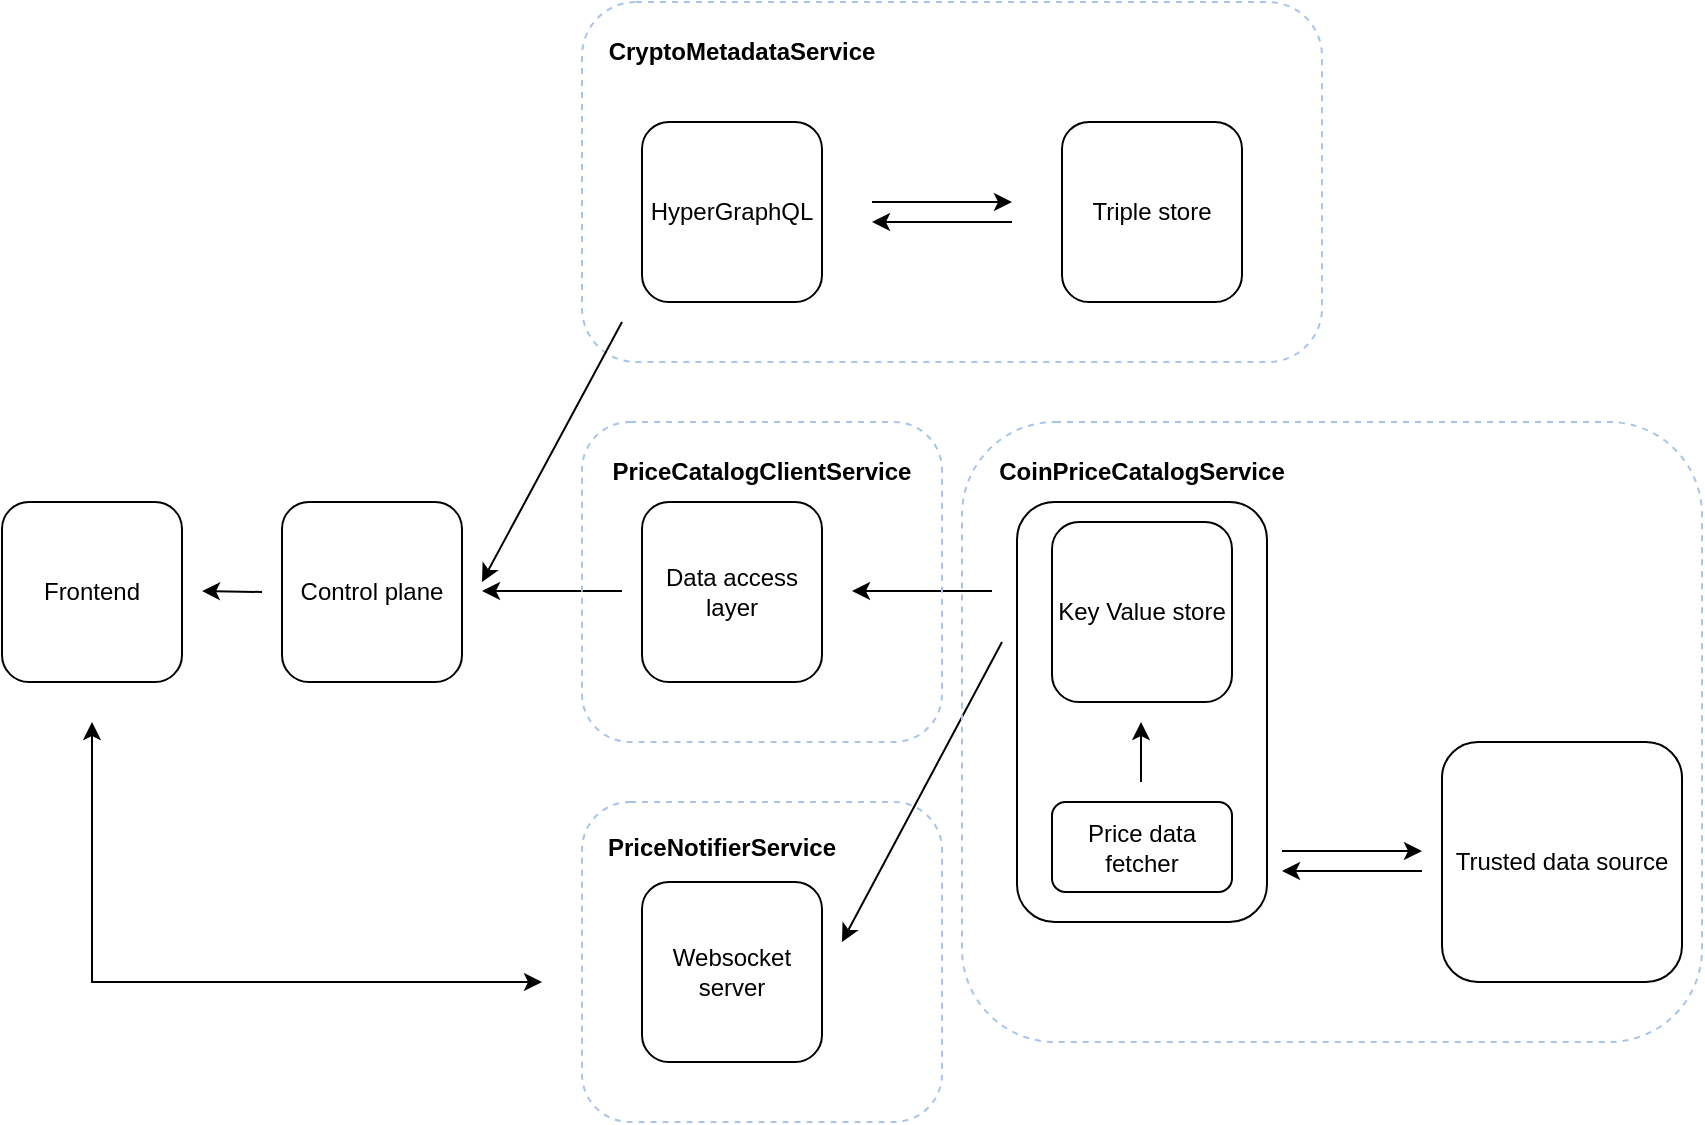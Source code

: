 <mxfile>
    <diagram id="CgBy0lFpVCReJwN6OkoY" name="Overview">
        <mxGraphModel dx="1370" dy="689" grid="1" gridSize="10" guides="1" tooltips="1" connect="1" arrows="1" fold="1" page="1" pageScale="1" pageWidth="850" pageHeight="1100" math="0" shadow="0">
            <root>
                <mxCell id="0"/>
                <mxCell id="1" parent="0"/>
                <mxCell id="VY4cwxb0uLbIG4QLXwEP-26" value="" style="rounded=1;whiteSpace=wrap;html=1;fillColor=none;strokeColor=#A9C4EB;dashed=1;" parent="1" vertex="1">
                    <mxGeometry x="290" y="140" width="370" height="180" as="geometry"/>
                </mxCell>
                <mxCell id="VY4cwxb0uLbIG4QLXwEP-6" value="" style="rounded=1;whiteSpace=wrap;html=1;" parent="1" vertex="1">
                    <mxGeometry x="507.5" y="390" width="125" height="210" as="geometry"/>
                </mxCell>
                <mxCell id="VY4cwxb0uLbIG4QLXwEP-2" value="Frontend" style="rounded=1;whiteSpace=wrap;html=1;" parent="1" vertex="1">
                    <mxGeometry y="390" width="90" height="90" as="geometry"/>
                </mxCell>
                <mxCell id="VY4cwxb0uLbIG4QLXwEP-3" value="&lt;div&gt;Triple store&lt;/div&gt;" style="rounded=1;whiteSpace=wrap;html=1;" parent="1" vertex="1">
                    <mxGeometry x="530" y="200" width="90" height="90" as="geometry"/>
                </mxCell>
                <mxCell id="VY4cwxb0uLbIG4QLXwEP-4" value="HyperGraphQL" style="rounded=1;whiteSpace=wrap;html=1;" parent="1" vertex="1">
                    <mxGeometry x="320" y="200" width="90" height="90" as="geometry"/>
                </mxCell>
                <mxCell id="VY4cwxb0uLbIG4QLXwEP-5" value="&lt;div&gt;Key Value store&lt;/div&gt;" style="rounded=1;whiteSpace=wrap;html=1;" parent="1" vertex="1">
                    <mxGeometry x="525" y="400" width="90" height="90" as="geometry"/>
                </mxCell>
                <mxCell id="VY4cwxb0uLbIG4QLXwEP-7" value="&lt;div&gt;Price data fetcher&lt;/div&gt;" style="rounded=1;whiteSpace=wrap;html=1;" parent="1" vertex="1">
                    <mxGeometry x="525" y="540" width="90" height="45" as="geometry"/>
                </mxCell>
                <mxCell id="VY4cwxb0uLbIG4QLXwEP-9" value="&lt;div&gt;Trusted data source&lt;/div&gt;" style="rounded=1;whiteSpace=wrap;html=1;" parent="1" vertex="1">
                    <mxGeometry x="720" y="510" width="120" height="120" as="geometry"/>
                </mxCell>
                <mxCell id="VY4cwxb0uLbIG4QLXwEP-11" value="" style="endArrow=classic;html=1;rounded=0;" parent="1" edge="1">
                    <mxGeometry width="50" height="50" relative="1" as="geometry">
                        <mxPoint x="640" y="564.5" as="sourcePoint"/>
                        <mxPoint x="710" y="564.5" as="targetPoint"/>
                    </mxGeometry>
                </mxCell>
                <mxCell id="VY4cwxb0uLbIG4QLXwEP-12" value="" style="endArrow=classic;html=1;rounded=0;" parent="1" edge="1">
                    <mxGeometry width="50" height="50" relative="1" as="geometry">
                        <mxPoint x="710" y="574.5" as="sourcePoint"/>
                        <mxPoint x="640" y="574.5" as="targetPoint"/>
                    </mxGeometry>
                </mxCell>
                <mxCell id="VY4cwxb0uLbIG4QLXwEP-13" value="" style="endArrow=classic;html=1;rounded=0;" parent="1" edge="1">
                    <mxGeometry width="50" height="50" relative="1" as="geometry">
                        <mxPoint x="569.5" y="530" as="sourcePoint"/>
                        <mxPoint x="569.5" y="500" as="targetPoint"/>
                    </mxGeometry>
                </mxCell>
                <mxCell id="VY4cwxb0uLbIG4QLXwEP-14" value="Data access layer" style="rounded=1;whiteSpace=wrap;html=1;" parent="1" vertex="1">
                    <mxGeometry x="320" y="390" width="90" height="90" as="geometry"/>
                </mxCell>
                <mxCell id="VY4cwxb0uLbIG4QLXwEP-15" value="" style="endArrow=classic;html=1;rounded=0;" parent="1" edge="1">
                    <mxGeometry width="50" height="50" relative="1" as="geometry">
                        <mxPoint x="500" y="460" as="sourcePoint"/>
                        <mxPoint x="420" y="610" as="targetPoint"/>
                    </mxGeometry>
                </mxCell>
                <mxCell id="VY4cwxb0uLbIG4QLXwEP-16" value="" style="endArrow=classic;html=1;rounded=0;" parent="1" edge="1">
                    <mxGeometry width="50" height="50" relative="1" as="geometry">
                        <mxPoint x="435" y="240" as="sourcePoint"/>
                        <mxPoint x="505" y="240" as="targetPoint"/>
                    </mxGeometry>
                </mxCell>
                <mxCell id="VY4cwxb0uLbIG4QLXwEP-17" value="" style="endArrow=classic;html=1;rounded=0;" parent="1" edge="1">
                    <mxGeometry width="50" height="50" relative="1" as="geometry">
                        <mxPoint x="505" y="250" as="sourcePoint"/>
                        <mxPoint x="435" y="250" as="targetPoint"/>
                    </mxGeometry>
                </mxCell>
                <mxCell id="VY4cwxb0uLbIG4QLXwEP-18" value="&lt;div&gt;Control plane&lt;/div&gt;" style="rounded=1;whiteSpace=wrap;html=1;" parent="1" vertex="1">
                    <mxGeometry x="140" y="390" width="90" height="90" as="geometry"/>
                </mxCell>
                <mxCell id="VY4cwxb0uLbIG4QLXwEP-19" value="&lt;div&gt;Websocket server&lt;/div&gt;" style="rounded=1;whiteSpace=wrap;html=1;" parent="1" vertex="1">
                    <mxGeometry x="320" y="580" width="90" height="90" as="geometry"/>
                </mxCell>
                <mxCell id="VY4cwxb0uLbIG4QLXwEP-20" value="" style="endArrow=classic;html=1;rounded=0;" parent="1" edge="1">
                    <mxGeometry width="50" height="50" relative="1" as="geometry">
                        <mxPoint x="495" y="434.5" as="sourcePoint"/>
                        <mxPoint x="425" y="434.5" as="targetPoint"/>
                    </mxGeometry>
                </mxCell>
                <mxCell id="VY4cwxb0uLbIG4QLXwEP-21" value="" style="endArrow=classic;startArrow=classic;html=1;rounded=0;" parent="1" edge="1">
                    <mxGeometry width="50" height="50" relative="1" as="geometry">
                        <mxPoint x="45" y="500" as="sourcePoint"/>
                        <mxPoint x="270" y="630" as="targetPoint"/>
                        <Array as="points">
                            <mxPoint x="45" y="630"/>
                        </Array>
                    </mxGeometry>
                </mxCell>
                <mxCell id="VY4cwxb0uLbIG4QLXwEP-22" value="" style="endArrow=classic;html=1;rounded=0;" parent="1" edge="1">
                    <mxGeometry width="50" height="50" relative="1" as="geometry">
                        <mxPoint x="310" y="300" as="sourcePoint"/>
                        <mxPoint x="240" y="430" as="targetPoint"/>
                    </mxGeometry>
                </mxCell>
                <mxCell id="VY4cwxb0uLbIG4QLXwEP-23" value="" style="endArrow=classic;html=1;rounded=0;" parent="1" edge="1">
                    <mxGeometry width="50" height="50" relative="1" as="geometry">
                        <mxPoint x="310" y="434.5" as="sourcePoint"/>
                        <mxPoint x="240" y="434.5" as="targetPoint"/>
                    </mxGeometry>
                </mxCell>
                <mxCell id="VY4cwxb0uLbIG4QLXwEP-24" value="" style="endArrow=classic;html=1;rounded=0;" parent="1" edge="1">
                    <mxGeometry width="50" height="50" relative="1" as="geometry">
                        <mxPoint x="130" y="435" as="sourcePoint"/>
                        <mxPoint x="100" y="434.5" as="targetPoint"/>
                    </mxGeometry>
                </mxCell>
                <mxCell id="VY4cwxb0uLbIG4QLXwEP-27" value="&lt;b&gt;CryptoMetadataService&lt;/b&gt;" style="text;html=1;strokeColor=none;fillColor=none;align=center;verticalAlign=middle;whiteSpace=wrap;rounded=0;dashed=1;" parent="1" vertex="1">
                    <mxGeometry x="330" y="150" width="80" height="30" as="geometry"/>
                </mxCell>
                <mxCell id="VY4cwxb0uLbIG4QLXwEP-28" value="" style="rounded=1;whiteSpace=wrap;html=1;fillColor=none;strokeColor=#A9C4EB;dashed=1;" parent="1" vertex="1">
                    <mxGeometry x="480" y="350" width="370" height="310" as="geometry"/>
                </mxCell>
                <mxCell id="VY4cwxb0uLbIG4QLXwEP-29" value="&lt;b&gt;PriceCatalogClientService&lt;/b&gt;" style="text;html=1;strokeColor=none;fillColor=none;align=center;verticalAlign=middle;whiteSpace=wrap;rounded=0;dashed=1;" parent="1" vertex="1">
                    <mxGeometry x="340" y="360" width="80" height="30" as="geometry"/>
                </mxCell>
                <mxCell id="VY4cwxb0uLbIG4QLXwEP-30" value="" style="rounded=1;whiteSpace=wrap;html=1;fillColor=none;strokeColor=#A9C4EB;dashed=1;" parent="1" vertex="1">
                    <mxGeometry x="290" y="350" width="180" height="160" as="geometry"/>
                </mxCell>
                <mxCell id="VY4cwxb0uLbIG4QLXwEP-31" value="&lt;b&gt;CoinPriceCatalogService&lt;/b&gt;" style="text;html=1;strokeColor=none;fillColor=none;align=center;verticalAlign=middle;whiteSpace=wrap;rounded=0;dashed=1;" parent="1" vertex="1">
                    <mxGeometry x="530" y="360" width="80" height="30" as="geometry"/>
                </mxCell>
                <mxCell id="VY4cwxb0uLbIG4QLXwEP-32" value="" style="rounded=1;whiteSpace=wrap;html=1;fillColor=none;strokeColor=#A9C4EB;dashed=1;" parent="1" vertex="1">
                    <mxGeometry x="290" y="540" width="180" height="160" as="geometry"/>
                </mxCell>
                <mxCell id="VY4cwxb0uLbIG4QLXwEP-33" value="&lt;b&gt;PriceNotifierService&lt;/b&gt;" style="text;html=1;strokeColor=none;fillColor=none;align=center;verticalAlign=middle;whiteSpace=wrap;rounded=0;dashed=1;" parent="1" vertex="1">
                    <mxGeometry x="320" y="547.5" width="80" height="30" as="geometry"/>
                </mxCell>
            </root>
        </mxGraphModel>
    </diagram>
</mxfile>